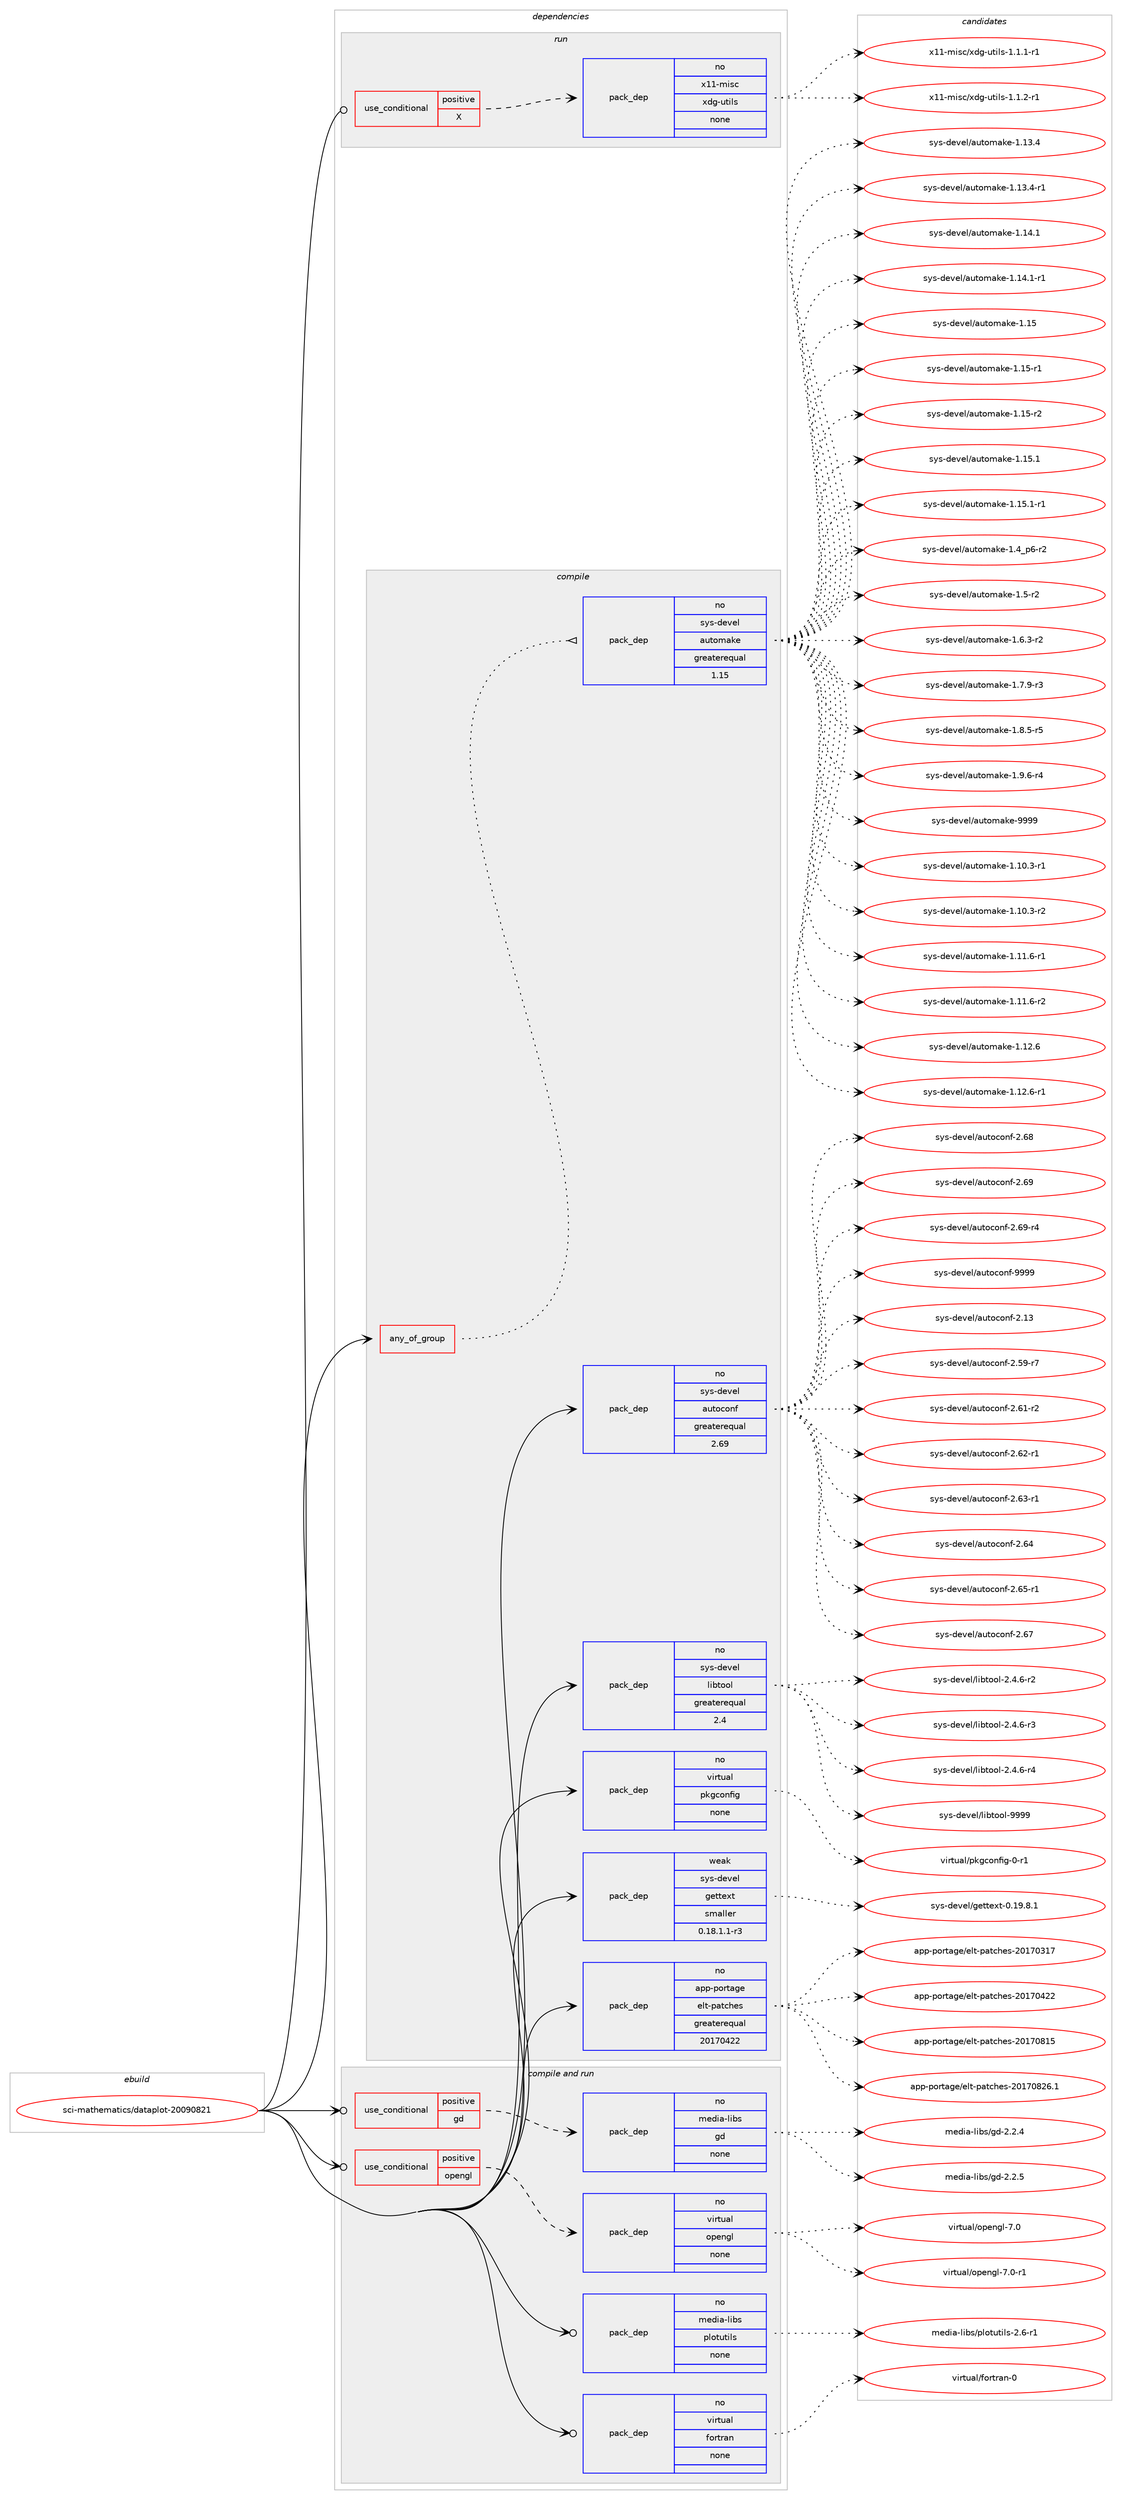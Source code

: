digraph prolog {

# *************
# Graph options
# *************

newrank=true;
concentrate=true;
compound=true;
graph [rankdir=LR,fontname=Helvetica,fontsize=10,ranksep=1.5];#, ranksep=2.5, nodesep=0.2];
edge  [arrowhead=vee];
node  [fontname=Helvetica,fontsize=10];

# **********
# The ebuild
# **********

subgraph cluster_leftcol {
color=gray;
rank=same;
label=<<i>ebuild</i>>;
id [label="sci-mathematics/dataplot-20090821", color=red, width=4, href="../sci-mathematics/dataplot-20090821.svg"];
}

# ****************
# The dependencies
# ****************

subgraph cluster_midcol {
color=gray;
label=<<i>dependencies</i>>;
subgraph cluster_compile {
fillcolor="#eeeeee";
style=filled;
label=<<i>compile</i>>;
subgraph any7702 {
dependency454868 [label=<<TABLE BORDER="0" CELLBORDER="1" CELLSPACING="0" CELLPADDING="4"><TR><TD CELLPADDING="10">any_of_group</TD></TR></TABLE>>, shape=none, color=red];subgraph pack335628 {
dependency454869 [label=<<TABLE BORDER="0" CELLBORDER="1" CELLSPACING="0" CELLPADDING="4" WIDTH="220"><TR><TD ROWSPAN="6" CELLPADDING="30">pack_dep</TD></TR><TR><TD WIDTH="110">no</TD></TR><TR><TD>sys-devel</TD></TR><TR><TD>automake</TD></TR><TR><TD>greaterequal</TD></TR><TR><TD>1.15</TD></TR></TABLE>>, shape=none, color=blue];
}
dependency454868:e -> dependency454869:w [weight=20,style="dotted",arrowhead="oinv"];
}
id:e -> dependency454868:w [weight=20,style="solid",arrowhead="vee"];
subgraph pack335629 {
dependency454870 [label=<<TABLE BORDER="0" CELLBORDER="1" CELLSPACING="0" CELLPADDING="4" WIDTH="220"><TR><TD ROWSPAN="6" CELLPADDING="30">pack_dep</TD></TR><TR><TD WIDTH="110">no</TD></TR><TR><TD>app-portage</TD></TR><TR><TD>elt-patches</TD></TR><TR><TD>greaterequal</TD></TR><TR><TD>20170422</TD></TR></TABLE>>, shape=none, color=blue];
}
id:e -> dependency454870:w [weight=20,style="solid",arrowhead="vee"];
subgraph pack335630 {
dependency454871 [label=<<TABLE BORDER="0" CELLBORDER="1" CELLSPACING="0" CELLPADDING="4" WIDTH="220"><TR><TD ROWSPAN="6" CELLPADDING="30">pack_dep</TD></TR><TR><TD WIDTH="110">no</TD></TR><TR><TD>sys-devel</TD></TR><TR><TD>autoconf</TD></TR><TR><TD>greaterequal</TD></TR><TR><TD>2.69</TD></TR></TABLE>>, shape=none, color=blue];
}
id:e -> dependency454871:w [weight=20,style="solid",arrowhead="vee"];
subgraph pack335631 {
dependency454872 [label=<<TABLE BORDER="0" CELLBORDER="1" CELLSPACING="0" CELLPADDING="4" WIDTH="220"><TR><TD ROWSPAN="6" CELLPADDING="30">pack_dep</TD></TR><TR><TD WIDTH="110">no</TD></TR><TR><TD>sys-devel</TD></TR><TR><TD>libtool</TD></TR><TR><TD>greaterequal</TD></TR><TR><TD>2.4</TD></TR></TABLE>>, shape=none, color=blue];
}
id:e -> dependency454872:w [weight=20,style="solid",arrowhead="vee"];
subgraph pack335632 {
dependency454873 [label=<<TABLE BORDER="0" CELLBORDER="1" CELLSPACING="0" CELLPADDING="4" WIDTH="220"><TR><TD ROWSPAN="6" CELLPADDING="30">pack_dep</TD></TR><TR><TD WIDTH="110">no</TD></TR><TR><TD>virtual</TD></TR><TR><TD>pkgconfig</TD></TR><TR><TD>none</TD></TR><TR><TD></TD></TR></TABLE>>, shape=none, color=blue];
}
id:e -> dependency454873:w [weight=20,style="solid",arrowhead="vee"];
subgraph pack335633 {
dependency454874 [label=<<TABLE BORDER="0" CELLBORDER="1" CELLSPACING="0" CELLPADDING="4" WIDTH="220"><TR><TD ROWSPAN="6" CELLPADDING="30">pack_dep</TD></TR><TR><TD WIDTH="110">weak</TD></TR><TR><TD>sys-devel</TD></TR><TR><TD>gettext</TD></TR><TR><TD>smaller</TD></TR><TR><TD>0.18.1.1-r3</TD></TR></TABLE>>, shape=none, color=blue];
}
id:e -> dependency454874:w [weight=20,style="solid",arrowhead="vee"];
}
subgraph cluster_compileandrun {
fillcolor="#eeeeee";
style=filled;
label=<<i>compile and run</i>>;
subgraph cond111289 {
dependency454875 [label=<<TABLE BORDER="0" CELLBORDER="1" CELLSPACING="0" CELLPADDING="4"><TR><TD ROWSPAN="3" CELLPADDING="10">use_conditional</TD></TR><TR><TD>positive</TD></TR><TR><TD>gd</TD></TR></TABLE>>, shape=none, color=red];
subgraph pack335634 {
dependency454876 [label=<<TABLE BORDER="0" CELLBORDER="1" CELLSPACING="0" CELLPADDING="4" WIDTH="220"><TR><TD ROWSPAN="6" CELLPADDING="30">pack_dep</TD></TR><TR><TD WIDTH="110">no</TD></TR><TR><TD>media-libs</TD></TR><TR><TD>gd</TD></TR><TR><TD>none</TD></TR><TR><TD></TD></TR></TABLE>>, shape=none, color=blue];
}
dependency454875:e -> dependency454876:w [weight=20,style="dashed",arrowhead="vee"];
}
id:e -> dependency454875:w [weight=20,style="solid",arrowhead="odotvee"];
subgraph cond111290 {
dependency454877 [label=<<TABLE BORDER="0" CELLBORDER="1" CELLSPACING="0" CELLPADDING="4"><TR><TD ROWSPAN="3" CELLPADDING="10">use_conditional</TD></TR><TR><TD>positive</TD></TR><TR><TD>opengl</TD></TR></TABLE>>, shape=none, color=red];
subgraph pack335635 {
dependency454878 [label=<<TABLE BORDER="0" CELLBORDER="1" CELLSPACING="0" CELLPADDING="4" WIDTH="220"><TR><TD ROWSPAN="6" CELLPADDING="30">pack_dep</TD></TR><TR><TD WIDTH="110">no</TD></TR><TR><TD>virtual</TD></TR><TR><TD>opengl</TD></TR><TR><TD>none</TD></TR><TR><TD></TD></TR></TABLE>>, shape=none, color=blue];
}
dependency454877:e -> dependency454878:w [weight=20,style="dashed",arrowhead="vee"];
}
id:e -> dependency454877:w [weight=20,style="solid",arrowhead="odotvee"];
subgraph pack335636 {
dependency454879 [label=<<TABLE BORDER="0" CELLBORDER="1" CELLSPACING="0" CELLPADDING="4" WIDTH="220"><TR><TD ROWSPAN="6" CELLPADDING="30">pack_dep</TD></TR><TR><TD WIDTH="110">no</TD></TR><TR><TD>media-libs</TD></TR><TR><TD>plotutils</TD></TR><TR><TD>none</TD></TR><TR><TD></TD></TR></TABLE>>, shape=none, color=blue];
}
id:e -> dependency454879:w [weight=20,style="solid",arrowhead="odotvee"];
subgraph pack335637 {
dependency454880 [label=<<TABLE BORDER="0" CELLBORDER="1" CELLSPACING="0" CELLPADDING="4" WIDTH="220"><TR><TD ROWSPAN="6" CELLPADDING="30">pack_dep</TD></TR><TR><TD WIDTH="110">no</TD></TR><TR><TD>virtual</TD></TR><TR><TD>fortran</TD></TR><TR><TD>none</TD></TR><TR><TD></TD></TR></TABLE>>, shape=none, color=blue];
}
id:e -> dependency454880:w [weight=20,style="solid",arrowhead="odotvee"];
}
subgraph cluster_run {
fillcolor="#eeeeee";
style=filled;
label=<<i>run</i>>;
subgraph cond111291 {
dependency454881 [label=<<TABLE BORDER="0" CELLBORDER="1" CELLSPACING="0" CELLPADDING="4"><TR><TD ROWSPAN="3" CELLPADDING="10">use_conditional</TD></TR><TR><TD>positive</TD></TR><TR><TD>X</TD></TR></TABLE>>, shape=none, color=red];
subgraph pack335638 {
dependency454882 [label=<<TABLE BORDER="0" CELLBORDER="1" CELLSPACING="0" CELLPADDING="4" WIDTH="220"><TR><TD ROWSPAN="6" CELLPADDING="30">pack_dep</TD></TR><TR><TD WIDTH="110">no</TD></TR><TR><TD>x11-misc</TD></TR><TR><TD>xdg-utils</TD></TR><TR><TD>none</TD></TR><TR><TD></TD></TR></TABLE>>, shape=none, color=blue];
}
dependency454881:e -> dependency454882:w [weight=20,style="dashed",arrowhead="vee"];
}
id:e -> dependency454881:w [weight=20,style="solid",arrowhead="odot"];
}
}

# **************
# The candidates
# **************

subgraph cluster_choices {
rank=same;
color=gray;
label=<<i>candidates</i>>;

subgraph choice335628 {
color=black;
nodesep=1;
choice11512111545100101118101108479711711611110997107101454946494846514511449 [label="sys-devel/automake-1.10.3-r1", color=red, width=4,href="../sys-devel/automake-1.10.3-r1.svg"];
choice11512111545100101118101108479711711611110997107101454946494846514511450 [label="sys-devel/automake-1.10.3-r2", color=red, width=4,href="../sys-devel/automake-1.10.3-r2.svg"];
choice11512111545100101118101108479711711611110997107101454946494946544511449 [label="sys-devel/automake-1.11.6-r1", color=red, width=4,href="../sys-devel/automake-1.11.6-r1.svg"];
choice11512111545100101118101108479711711611110997107101454946494946544511450 [label="sys-devel/automake-1.11.6-r2", color=red, width=4,href="../sys-devel/automake-1.11.6-r2.svg"];
choice1151211154510010111810110847971171161111099710710145494649504654 [label="sys-devel/automake-1.12.6", color=red, width=4,href="../sys-devel/automake-1.12.6.svg"];
choice11512111545100101118101108479711711611110997107101454946495046544511449 [label="sys-devel/automake-1.12.6-r1", color=red, width=4,href="../sys-devel/automake-1.12.6-r1.svg"];
choice1151211154510010111810110847971171161111099710710145494649514652 [label="sys-devel/automake-1.13.4", color=red, width=4,href="../sys-devel/automake-1.13.4.svg"];
choice11512111545100101118101108479711711611110997107101454946495146524511449 [label="sys-devel/automake-1.13.4-r1", color=red, width=4,href="../sys-devel/automake-1.13.4-r1.svg"];
choice1151211154510010111810110847971171161111099710710145494649524649 [label="sys-devel/automake-1.14.1", color=red, width=4,href="../sys-devel/automake-1.14.1.svg"];
choice11512111545100101118101108479711711611110997107101454946495246494511449 [label="sys-devel/automake-1.14.1-r1", color=red, width=4,href="../sys-devel/automake-1.14.1-r1.svg"];
choice115121115451001011181011084797117116111109971071014549464953 [label="sys-devel/automake-1.15", color=red, width=4,href="../sys-devel/automake-1.15.svg"];
choice1151211154510010111810110847971171161111099710710145494649534511449 [label="sys-devel/automake-1.15-r1", color=red, width=4,href="../sys-devel/automake-1.15-r1.svg"];
choice1151211154510010111810110847971171161111099710710145494649534511450 [label="sys-devel/automake-1.15-r2", color=red, width=4,href="../sys-devel/automake-1.15-r2.svg"];
choice1151211154510010111810110847971171161111099710710145494649534649 [label="sys-devel/automake-1.15.1", color=red, width=4,href="../sys-devel/automake-1.15.1.svg"];
choice11512111545100101118101108479711711611110997107101454946495346494511449 [label="sys-devel/automake-1.15.1-r1", color=red, width=4,href="../sys-devel/automake-1.15.1-r1.svg"];
choice115121115451001011181011084797117116111109971071014549465295112544511450 [label="sys-devel/automake-1.4_p6-r2", color=red, width=4,href="../sys-devel/automake-1.4_p6-r2.svg"];
choice11512111545100101118101108479711711611110997107101454946534511450 [label="sys-devel/automake-1.5-r2", color=red, width=4,href="../sys-devel/automake-1.5-r2.svg"];
choice115121115451001011181011084797117116111109971071014549465446514511450 [label="sys-devel/automake-1.6.3-r2", color=red, width=4,href="../sys-devel/automake-1.6.3-r2.svg"];
choice115121115451001011181011084797117116111109971071014549465546574511451 [label="sys-devel/automake-1.7.9-r3", color=red, width=4,href="../sys-devel/automake-1.7.9-r3.svg"];
choice115121115451001011181011084797117116111109971071014549465646534511453 [label="sys-devel/automake-1.8.5-r5", color=red, width=4,href="../sys-devel/automake-1.8.5-r5.svg"];
choice115121115451001011181011084797117116111109971071014549465746544511452 [label="sys-devel/automake-1.9.6-r4", color=red, width=4,href="../sys-devel/automake-1.9.6-r4.svg"];
choice115121115451001011181011084797117116111109971071014557575757 [label="sys-devel/automake-9999", color=red, width=4,href="../sys-devel/automake-9999.svg"];
dependency454869:e -> choice11512111545100101118101108479711711611110997107101454946494846514511449:w [style=dotted,weight="100"];
dependency454869:e -> choice11512111545100101118101108479711711611110997107101454946494846514511450:w [style=dotted,weight="100"];
dependency454869:e -> choice11512111545100101118101108479711711611110997107101454946494946544511449:w [style=dotted,weight="100"];
dependency454869:e -> choice11512111545100101118101108479711711611110997107101454946494946544511450:w [style=dotted,weight="100"];
dependency454869:e -> choice1151211154510010111810110847971171161111099710710145494649504654:w [style=dotted,weight="100"];
dependency454869:e -> choice11512111545100101118101108479711711611110997107101454946495046544511449:w [style=dotted,weight="100"];
dependency454869:e -> choice1151211154510010111810110847971171161111099710710145494649514652:w [style=dotted,weight="100"];
dependency454869:e -> choice11512111545100101118101108479711711611110997107101454946495146524511449:w [style=dotted,weight="100"];
dependency454869:e -> choice1151211154510010111810110847971171161111099710710145494649524649:w [style=dotted,weight="100"];
dependency454869:e -> choice11512111545100101118101108479711711611110997107101454946495246494511449:w [style=dotted,weight="100"];
dependency454869:e -> choice115121115451001011181011084797117116111109971071014549464953:w [style=dotted,weight="100"];
dependency454869:e -> choice1151211154510010111810110847971171161111099710710145494649534511449:w [style=dotted,weight="100"];
dependency454869:e -> choice1151211154510010111810110847971171161111099710710145494649534511450:w [style=dotted,weight="100"];
dependency454869:e -> choice1151211154510010111810110847971171161111099710710145494649534649:w [style=dotted,weight="100"];
dependency454869:e -> choice11512111545100101118101108479711711611110997107101454946495346494511449:w [style=dotted,weight="100"];
dependency454869:e -> choice115121115451001011181011084797117116111109971071014549465295112544511450:w [style=dotted,weight="100"];
dependency454869:e -> choice11512111545100101118101108479711711611110997107101454946534511450:w [style=dotted,weight="100"];
dependency454869:e -> choice115121115451001011181011084797117116111109971071014549465446514511450:w [style=dotted,weight="100"];
dependency454869:e -> choice115121115451001011181011084797117116111109971071014549465546574511451:w [style=dotted,weight="100"];
dependency454869:e -> choice115121115451001011181011084797117116111109971071014549465646534511453:w [style=dotted,weight="100"];
dependency454869:e -> choice115121115451001011181011084797117116111109971071014549465746544511452:w [style=dotted,weight="100"];
dependency454869:e -> choice115121115451001011181011084797117116111109971071014557575757:w [style=dotted,weight="100"];
}
subgraph choice335629 {
color=black;
nodesep=1;
choice97112112451121111141169710310147101108116451129711699104101115455048495548514955 [label="app-portage/elt-patches-20170317", color=red, width=4,href="../app-portage/elt-patches-20170317.svg"];
choice97112112451121111141169710310147101108116451129711699104101115455048495548525050 [label="app-portage/elt-patches-20170422", color=red, width=4,href="../app-portage/elt-patches-20170422.svg"];
choice97112112451121111141169710310147101108116451129711699104101115455048495548564953 [label="app-portage/elt-patches-20170815", color=red, width=4,href="../app-portage/elt-patches-20170815.svg"];
choice971121124511211111411697103101471011081164511297116991041011154550484955485650544649 [label="app-portage/elt-patches-20170826.1", color=red, width=4,href="../app-portage/elt-patches-20170826.1.svg"];
dependency454870:e -> choice97112112451121111141169710310147101108116451129711699104101115455048495548514955:w [style=dotted,weight="100"];
dependency454870:e -> choice97112112451121111141169710310147101108116451129711699104101115455048495548525050:w [style=dotted,weight="100"];
dependency454870:e -> choice97112112451121111141169710310147101108116451129711699104101115455048495548564953:w [style=dotted,weight="100"];
dependency454870:e -> choice971121124511211111411697103101471011081164511297116991041011154550484955485650544649:w [style=dotted,weight="100"];
}
subgraph choice335630 {
color=black;
nodesep=1;
choice115121115451001011181011084797117116111991111101024550464951 [label="sys-devel/autoconf-2.13", color=red, width=4,href="../sys-devel/autoconf-2.13.svg"];
choice1151211154510010111810110847971171161119911111010245504653574511455 [label="sys-devel/autoconf-2.59-r7", color=red, width=4,href="../sys-devel/autoconf-2.59-r7.svg"];
choice1151211154510010111810110847971171161119911111010245504654494511450 [label="sys-devel/autoconf-2.61-r2", color=red, width=4,href="../sys-devel/autoconf-2.61-r2.svg"];
choice1151211154510010111810110847971171161119911111010245504654504511449 [label="sys-devel/autoconf-2.62-r1", color=red, width=4,href="../sys-devel/autoconf-2.62-r1.svg"];
choice1151211154510010111810110847971171161119911111010245504654514511449 [label="sys-devel/autoconf-2.63-r1", color=red, width=4,href="../sys-devel/autoconf-2.63-r1.svg"];
choice115121115451001011181011084797117116111991111101024550465452 [label="sys-devel/autoconf-2.64", color=red, width=4,href="../sys-devel/autoconf-2.64.svg"];
choice1151211154510010111810110847971171161119911111010245504654534511449 [label="sys-devel/autoconf-2.65-r1", color=red, width=4,href="../sys-devel/autoconf-2.65-r1.svg"];
choice115121115451001011181011084797117116111991111101024550465455 [label="sys-devel/autoconf-2.67", color=red, width=4,href="../sys-devel/autoconf-2.67.svg"];
choice115121115451001011181011084797117116111991111101024550465456 [label="sys-devel/autoconf-2.68", color=red, width=4,href="../sys-devel/autoconf-2.68.svg"];
choice115121115451001011181011084797117116111991111101024550465457 [label="sys-devel/autoconf-2.69", color=red, width=4,href="../sys-devel/autoconf-2.69.svg"];
choice1151211154510010111810110847971171161119911111010245504654574511452 [label="sys-devel/autoconf-2.69-r4", color=red, width=4,href="../sys-devel/autoconf-2.69-r4.svg"];
choice115121115451001011181011084797117116111991111101024557575757 [label="sys-devel/autoconf-9999", color=red, width=4,href="../sys-devel/autoconf-9999.svg"];
dependency454871:e -> choice115121115451001011181011084797117116111991111101024550464951:w [style=dotted,weight="100"];
dependency454871:e -> choice1151211154510010111810110847971171161119911111010245504653574511455:w [style=dotted,weight="100"];
dependency454871:e -> choice1151211154510010111810110847971171161119911111010245504654494511450:w [style=dotted,weight="100"];
dependency454871:e -> choice1151211154510010111810110847971171161119911111010245504654504511449:w [style=dotted,weight="100"];
dependency454871:e -> choice1151211154510010111810110847971171161119911111010245504654514511449:w [style=dotted,weight="100"];
dependency454871:e -> choice115121115451001011181011084797117116111991111101024550465452:w [style=dotted,weight="100"];
dependency454871:e -> choice1151211154510010111810110847971171161119911111010245504654534511449:w [style=dotted,weight="100"];
dependency454871:e -> choice115121115451001011181011084797117116111991111101024550465455:w [style=dotted,weight="100"];
dependency454871:e -> choice115121115451001011181011084797117116111991111101024550465456:w [style=dotted,weight="100"];
dependency454871:e -> choice115121115451001011181011084797117116111991111101024550465457:w [style=dotted,weight="100"];
dependency454871:e -> choice1151211154510010111810110847971171161119911111010245504654574511452:w [style=dotted,weight="100"];
dependency454871:e -> choice115121115451001011181011084797117116111991111101024557575757:w [style=dotted,weight="100"];
}
subgraph choice335631 {
color=black;
nodesep=1;
choice1151211154510010111810110847108105981161111111084550465246544511450 [label="sys-devel/libtool-2.4.6-r2", color=red, width=4,href="../sys-devel/libtool-2.4.6-r2.svg"];
choice1151211154510010111810110847108105981161111111084550465246544511451 [label="sys-devel/libtool-2.4.6-r3", color=red, width=4,href="../sys-devel/libtool-2.4.6-r3.svg"];
choice1151211154510010111810110847108105981161111111084550465246544511452 [label="sys-devel/libtool-2.4.6-r4", color=red, width=4,href="../sys-devel/libtool-2.4.6-r4.svg"];
choice1151211154510010111810110847108105981161111111084557575757 [label="sys-devel/libtool-9999", color=red, width=4,href="../sys-devel/libtool-9999.svg"];
dependency454872:e -> choice1151211154510010111810110847108105981161111111084550465246544511450:w [style=dotted,weight="100"];
dependency454872:e -> choice1151211154510010111810110847108105981161111111084550465246544511451:w [style=dotted,weight="100"];
dependency454872:e -> choice1151211154510010111810110847108105981161111111084550465246544511452:w [style=dotted,weight="100"];
dependency454872:e -> choice1151211154510010111810110847108105981161111111084557575757:w [style=dotted,weight="100"];
}
subgraph choice335632 {
color=black;
nodesep=1;
choice11810511411611797108471121071039911111010210510345484511449 [label="virtual/pkgconfig-0-r1", color=red, width=4,href="../virtual/pkgconfig-0-r1.svg"];
dependency454873:e -> choice11810511411611797108471121071039911111010210510345484511449:w [style=dotted,weight="100"];
}
subgraph choice335633 {
color=black;
nodesep=1;
choice1151211154510010111810110847103101116116101120116454846495746564649 [label="sys-devel/gettext-0.19.8.1", color=red, width=4,href="../sys-devel/gettext-0.19.8.1.svg"];
dependency454874:e -> choice1151211154510010111810110847103101116116101120116454846495746564649:w [style=dotted,weight="100"];
}
subgraph choice335634 {
color=black;
nodesep=1;
choice10910110010597451081059811547103100455046504652 [label="media-libs/gd-2.2.4", color=red, width=4,href="../media-libs/gd-2.2.4.svg"];
choice10910110010597451081059811547103100455046504653 [label="media-libs/gd-2.2.5", color=red, width=4,href="../media-libs/gd-2.2.5.svg"];
dependency454876:e -> choice10910110010597451081059811547103100455046504652:w [style=dotted,weight="100"];
dependency454876:e -> choice10910110010597451081059811547103100455046504653:w [style=dotted,weight="100"];
}
subgraph choice335635 {
color=black;
nodesep=1;
choice118105114116117971084711111210111010310845554648 [label="virtual/opengl-7.0", color=red, width=4,href="../virtual/opengl-7.0.svg"];
choice1181051141161179710847111112101110103108455546484511449 [label="virtual/opengl-7.0-r1", color=red, width=4,href="../virtual/opengl-7.0-r1.svg"];
dependency454878:e -> choice118105114116117971084711111210111010310845554648:w [style=dotted,weight="100"];
dependency454878:e -> choice1181051141161179710847111112101110103108455546484511449:w [style=dotted,weight="100"];
}
subgraph choice335636 {
color=black;
nodesep=1;
choice10910110010597451081059811547112108111116117116105108115455046544511449 [label="media-libs/plotutils-2.6-r1", color=red, width=4,href="../media-libs/plotutils-2.6-r1.svg"];
dependency454879:e -> choice10910110010597451081059811547112108111116117116105108115455046544511449:w [style=dotted,weight="100"];
}
subgraph choice335637 {
color=black;
nodesep=1;
choice1181051141161179710847102111114116114971104548 [label="virtual/fortran-0", color=red, width=4,href="../virtual/fortran-0.svg"];
dependency454880:e -> choice1181051141161179710847102111114116114971104548:w [style=dotted,weight="100"];
}
subgraph choice335638 {
color=black;
nodesep=1;
choice1204949451091051159947120100103451171161051081154549464946494511449 [label="x11-misc/xdg-utils-1.1.1-r1", color=red, width=4,href="../x11-misc/xdg-utils-1.1.1-r1.svg"];
choice1204949451091051159947120100103451171161051081154549464946504511449 [label="x11-misc/xdg-utils-1.1.2-r1", color=red, width=4,href="../x11-misc/xdg-utils-1.1.2-r1.svg"];
dependency454882:e -> choice1204949451091051159947120100103451171161051081154549464946494511449:w [style=dotted,weight="100"];
dependency454882:e -> choice1204949451091051159947120100103451171161051081154549464946504511449:w [style=dotted,weight="100"];
}
}

}
